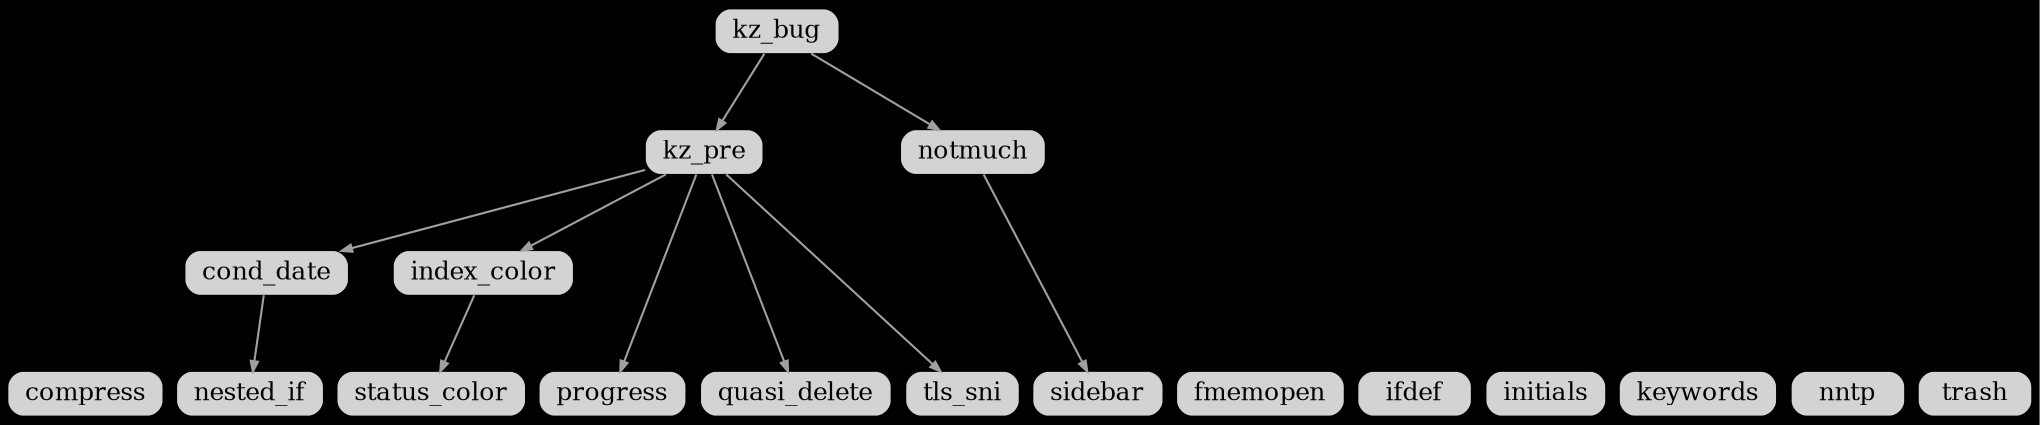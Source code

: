 digraph deps {
	graph [
		rankdir="TB"
		bgcolor="black"
		color="white"
		nodesep="0.1"
		ranksep="0.5"
	];

	node [
		shape="Mrecord"
		fontsize="12"
		style="filled"
		height="0.2"
		penwidth="0.0"
	];

	edge [
		penwidth="1.0"
		color="#A0A0A0"
		arrowsize="0.5"
	];


	compress;
	cond_date -> nested_if;
	fmemopen;
	ifdef;
	index_color -> status_color;
	initials;
	keywords;
	nntp;
	progress;
	quasi_delete;
	tls_sni;
	trash;

	kz_bug -> kz_pre;
	kz_bug -> notmuch;
	notmuch -> sidebar;

	kz_pre -> quasi_delete;
	kz_pre -> progress;
	kz_pre -> index_color;
	kz_pre -> cond_date;
	kz_pre -> tls_sni;

	{ rank=same compress nested_if fmemopen ifdef status_color initials keywords nntp progress quasi_delete tls_sni trash sidebar }

}
